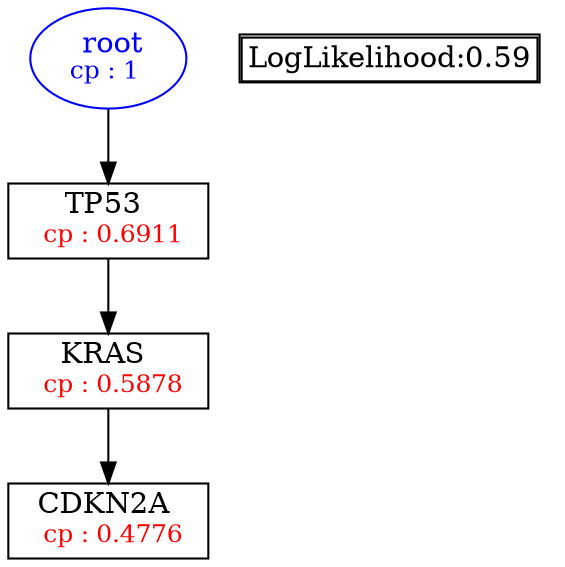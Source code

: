digraph tree {
    "root" [label=<<font color='Blue'> root</font><br/><font color='Blue' POINT-SIZE='12'>cp : 1 </font>>, shape=oval, color=Blue];
    "S2" [label =<TP53 <br/> <font color='Red' POINT-SIZE='12'> cp : 0.6911 </font>>, shape=box];
    "S1" [label =<KRAS <br/> <font color='Red' POINT-SIZE='12'> cp : 0.5878 </font>>, shape=box];
    "S3" [label =<CDKN2A <br/> <font color='Red' POINT-SIZE='12'> cp : 0.4776 </font>>, shape=box];
    "root" -> "S2";
    "S2" -> "S1";
    "S1" -> "S3";

    node[shape=plaintext]
    fontsize="10"
    struct1 [label=
    <<TABLE BORDER="1" CELLBORDER="1" CELLSPACING="0" >
    <TR><TD ALIGN="LEFT">LogLikelihood:0.59</TD></TR>
    </TABLE>>];

}
